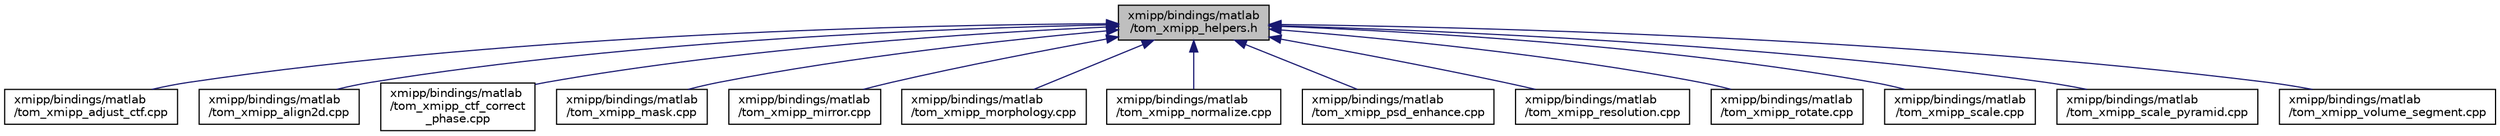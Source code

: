 digraph "xmipp/bindings/matlab/tom_xmipp_helpers.h"
{
  edge [fontname="Helvetica",fontsize="10",labelfontname="Helvetica",labelfontsize="10"];
  node [fontname="Helvetica",fontsize="10",shape=record];
  Node24 [label="xmipp/bindings/matlab\l/tom_xmipp_helpers.h",height=0.2,width=0.4,color="black", fillcolor="grey75", style="filled", fontcolor="black"];
  Node24 -> Node25 [dir="back",color="midnightblue",fontsize="10",style="solid",fontname="Helvetica"];
  Node25 [label="xmipp/bindings/matlab\l/tom_xmipp_adjust_ctf.cpp",height=0.2,width=0.4,color="black", fillcolor="white", style="filled",URL="$tom__xmipp__adjust__ctf_8cpp.html"];
  Node24 -> Node26 [dir="back",color="midnightblue",fontsize="10",style="solid",fontname="Helvetica"];
  Node26 [label="xmipp/bindings/matlab\l/tom_xmipp_align2d.cpp",height=0.2,width=0.4,color="black", fillcolor="white", style="filled",URL="$tom__xmipp__align2d_8cpp.html"];
  Node24 -> Node27 [dir="back",color="midnightblue",fontsize="10",style="solid",fontname="Helvetica"];
  Node27 [label="xmipp/bindings/matlab\l/tom_xmipp_ctf_correct\l_phase.cpp",height=0.2,width=0.4,color="black", fillcolor="white", style="filled",URL="$tom__xmipp__ctf__correct__phase_8cpp.html"];
  Node24 -> Node28 [dir="back",color="midnightblue",fontsize="10",style="solid",fontname="Helvetica"];
  Node28 [label="xmipp/bindings/matlab\l/tom_xmipp_mask.cpp",height=0.2,width=0.4,color="black", fillcolor="white", style="filled",URL="$tom__xmipp__mask_8cpp.html"];
  Node24 -> Node29 [dir="back",color="midnightblue",fontsize="10",style="solid",fontname="Helvetica"];
  Node29 [label="xmipp/bindings/matlab\l/tom_xmipp_mirror.cpp",height=0.2,width=0.4,color="black", fillcolor="white", style="filled",URL="$tom__xmipp__mirror_8cpp.html"];
  Node24 -> Node30 [dir="back",color="midnightblue",fontsize="10",style="solid",fontname="Helvetica"];
  Node30 [label="xmipp/bindings/matlab\l/tom_xmipp_morphology.cpp",height=0.2,width=0.4,color="black", fillcolor="white", style="filled",URL="$tom__xmipp__morphology_8cpp.html"];
  Node24 -> Node31 [dir="back",color="midnightblue",fontsize="10",style="solid",fontname="Helvetica"];
  Node31 [label="xmipp/bindings/matlab\l/tom_xmipp_normalize.cpp",height=0.2,width=0.4,color="black", fillcolor="white", style="filled",URL="$tom__xmipp__normalize_8cpp.html"];
  Node24 -> Node32 [dir="back",color="midnightblue",fontsize="10",style="solid",fontname="Helvetica"];
  Node32 [label="xmipp/bindings/matlab\l/tom_xmipp_psd_enhance.cpp",height=0.2,width=0.4,color="black", fillcolor="white", style="filled",URL="$tom__xmipp__psd__enhance_8cpp.html"];
  Node24 -> Node33 [dir="back",color="midnightblue",fontsize="10",style="solid",fontname="Helvetica"];
  Node33 [label="xmipp/bindings/matlab\l/tom_xmipp_resolution.cpp",height=0.2,width=0.4,color="black", fillcolor="white", style="filled",URL="$tom__xmipp__resolution_8cpp.html"];
  Node24 -> Node34 [dir="back",color="midnightblue",fontsize="10",style="solid",fontname="Helvetica"];
  Node34 [label="xmipp/bindings/matlab\l/tom_xmipp_rotate.cpp",height=0.2,width=0.4,color="black", fillcolor="white", style="filled",URL="$tom__xmipp__rotate_8cpp.html"];
  Node24 -> Node35 [dir="back",color="midnightblue",fontsize="10",style="solid",fontname="Helvetica"];
  Node35 [label="xmipp/bindings/matlab\l/tom_xmipp_scale.cpp",height=0.2,width=0.4,color="black", fillcolor="white", style="filled",URL="$tom__xmipp__scale_8cpp.html"];
  Node24 -> Node36 [dir="back",color="midnightblue",fontsize="10",style="solid",fontname="Helvetica"];
  Node36 [label="xmipp/bindings/matlab\l/tom_xmipp_scale_pyramid.cpp",height=0.2,width=0.4,color="black", fillcolor="white", style="filled",URL="$tom__xmipp__scale__pyramid_8cpp.html"];
  Node24 -> Node37 [dir="back",color="midnightblue",fontsize="10",style="solid",fontname="Helvetica"];
  Node37 [label="xmipp/bindings/matlab\l/tom_xmipp_volume_segment.cpp",height=0.2,width=0.4,color="black", fillcolor="white", style="filled",URL="$tom__xmipp__volume__segment_8cpp.html"];
}
